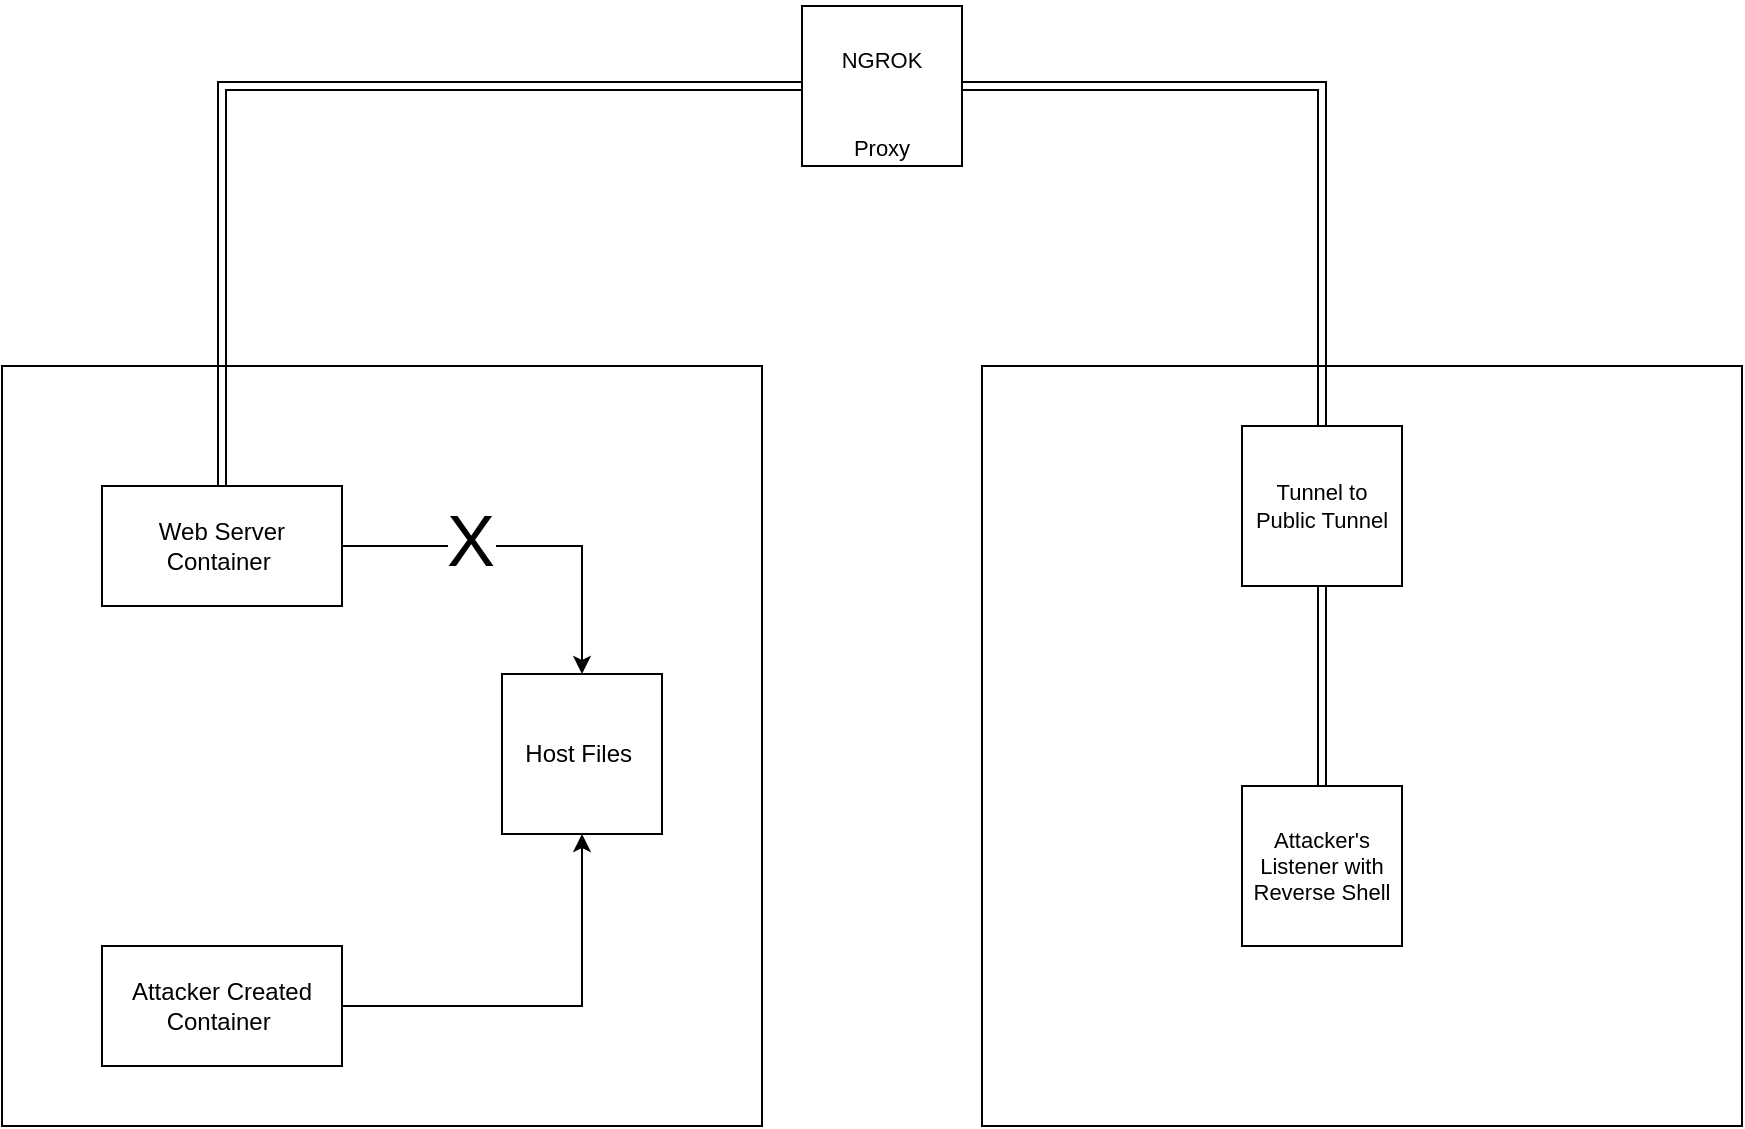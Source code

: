 <mxfile version="20.2.3" type="device"><diagram id="rU56K76h1n_amxnyK61I" name="Page-1"><mxGraphModel dx="1548" dy="915" grid="1" gridSize="10" guides="1" tooltips="1" connect="1" arrows="1" fold="1" page="1" pageScale="1" pageWidth="1169" pageHeight="827" math="0" shadow="0"><root><mxCell id="0"/><mxCell id="1" parent="0"/><mxCell id="UyhsXXIaaVvckD1euH5D-15" value="" style="whiteSpace=wrap;html=1;aspect=fixed;fontSize=11;" vertex="1" parent="1"><mxGeometry x="610" y="220" width="380" height="380" as="geometry"/></mxCell><mxCell id="UyhsXXIaaVvckD1euH5D-11" value="" style="group" vertex="1" connectable="0" parent="1"><mxGeometry x="120" y="220" width="380" height="380" as="geometry"/></mxCell><mxCell id="UyhsXXIaaVvckD1euH5D-10" value="" style="whiteSpace=wrap;html=1;aspect=fixed;fontSize=36;" vertex="1" parent="UyhsXXIaaVvckD1euH5D-11"><mxGeometry width="380" height="380" as="geometry"/></mxCell><mxCell id="UyhsXXIaaVvckD1euH5D-2" value="Web Server Container&amp;nbsp;" style="rounded=0;whiteSpace=wrap;html=1;" vertex="1" parent="UyhsXXIaaVvckD1euH5D-11"><mxGeometry x="50" y="60" width="120" height="60" as="geometry"/></mxCell><mxCell id="UyhsXXIaaVvckD1euH5D-3" value="Attacker Created Container&amp;nbsp;" style="rounded=0;whiteSpace=wrap;html=1;" vertex="1" parent="UyhsXXIaaVvckD1euH5D-11"><mxGeometry x="50" y="290" width="120" height="60" as="geometry"/></mxCell><mxCell id="UyhsXXIaaVvckD1euH5D-5" value="Host Files&amp;nbsp;" style="whiteSpace=wrap;html=1;aspect=fixed;" vertex="1" parent="UyhsXXIaaVvckD1euH5D-11"><mxGeometry x="250" y="154" width="80" height="80" as="geometry"/></mxCell><mxCell id="UyhsXXIaaVvckD1euH5D-7" style="edgeStyle=orthogonalEdgeStyle;rounded=0;orthogonalLoop=1;jettySize=auto;html=1;entryX=0.5;entryY=0;entryDx=0;entryDy=0;" edge="1" parent="UyhsXXIaaVvckD1euH5D-11" source="UyhsXXIaaVvckD1euH5D-2" target="UyhsXXIaaVvckD1euH5D-5"><mxGeometry relative="1" as="geometry"/></mxCell><mxCell id="UyhsXXIaaVvckD1euH5D-8" value="&lt;font style=&quot;font-size: 36px;&quot;&gt;X&lt;/font&gt;" style="edgeLabel;html=1;align=center;verticalAlign=middle;resizable=0;points=[];" vertex="1" connectable="0" parent="UyhsXXIaaVvckD1euH5D-7"><mxGeometry x="-0.304" y="3" relative="1" as="geometry"><mxPoint as="offset"/></mxGeometry></mxCell><mxCell id="UyhsXXIaaVvckD1euH5D-9" style="edgeStyle=orthogonalEdgeStyle;rounded=0;orthogonalLoop=1;jettySize=auto;html=1;exitX=1;exitY=0.5;exitDx=0;exitDy=0;entryX=0.5;entryY=1;entryDx=0;entryDy=0;fontSize=36;" edge="1" parent="UyhsXXIaaVvckD1euH5D-11" source="UyhsXXIaaVvckD1euH5D-3" target="UyhsXXIaaVvckD1euH5D-5"><mxGeometry relative="1" as="geometry"/></mxCell><mxCell id="UyhsXXIaaVvckD1euH5D-16" style="edgeStyle=orthogonalEdgeStyle;rounded=0;orthogonalLoop=1;jettySize=auto;html=1;fontSize=11;shape=link;" edge="1" parent="1" source="UyhsXXIaaVvckD1euH5D-12" target="UyhsXXIaaVvckD1euH5D-14"><mxGeometry relative="1" as="geometry"/></mxCell><mxCell id="UyhsXXIaaVvckD1euH5D-12" value="&lt;font style=&quot;font-size: 11px;&quot;&gt;NGROK&lt;br&gt;Proxy&lt;br&gt;&lt;/font&gt;" style="whiteSpace=wrap;html=1;aspect=fixed;fontSize=36;" vertex="1" parent="1"><mxGeometry x="520" y="40" width="80" height="80" as="geometry"/></mxCell><mxCell id="UyhsXXIaaVvckD1euH5D-13" value="Attacker's Listener with Reverse Shell" style="whiteSpace=wrap;html=1;aspect=fixed;fontSize=11;" vertex="1" parent="1"><mxGeometry x="740" y="430" width="80" height="80" as="geometry"/></mxCell><mxCell id="UyhsXXIaaVvckD1euH5D-21" style="edgeStyle=orthogonalEdgeStyle;rounded=0;orthogonalLoop=1;jettySize=auto;html=1;fontSize=11;entryX=0.5;entryY=0;entryDx=0;entryDy=0;shape=link;" edge="1" parent="1" source="UyhsXXIaaVvckD1euH5D-14" target="UyhsXXIaaVvckD1euH5D-13"><mxGeometry relative="1" as="geometry"/></mxCell><mxCell id="UyhsXXIaaVvckD1euH5D-14" value="Tunnel to Public Tunnel" style="whiteSpace=wrap;html=1;aspect=fixed;fontSize=11;" vertex="1" parent="1"><mxGeometry x="740" y="250" width="80" height="80" as="geometry"/></mxCell><mxCell id="UyhsXXIaaVvckD1euH5D-22" style="edgeStyle=orthogonalEdgeStyle;rounded=0;orthogonalLoop=1;jettySize=auto;html=1;fontSize=11;shape=link;" edge="1" parent="1" source="UyhsXXIaaVvckD1euH5D-2" target="UyhsXXIaaVvckD1euH5D-12"><mxGeometry relative="1" as="geometry"><Array as="points"><mxPoint x="230" y="80"/></Array></mxGeometry></mxCell></root></mxGraphModel></diagram></mxfile>